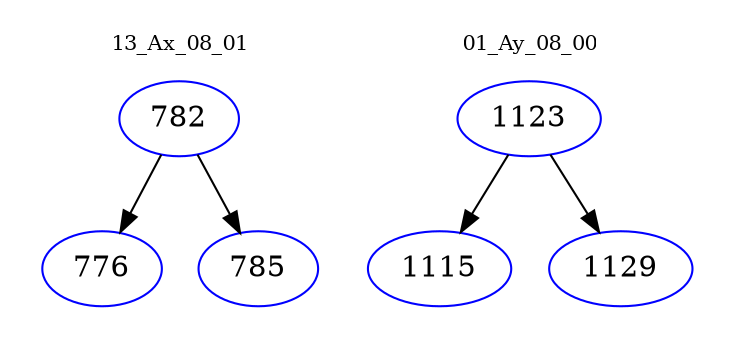 digraph{
subgraph cluster_0 {
color = white
label = "13_Ax_08_01";
fontsize=10;
T0_782 [label="782", color="blue"]
T0_782 -> T0_776 [color="black"]
T0_776 [label="776", color="blue"]
T0_782 -> T0_785 [color="black"]
T0_785 [label="785", color="blue"]
}
subgraph cluster_1 {
color = white
label = "01_Ay_08_00";
fontsize=10;
T1_1123 [label="1123", color="blue"]
T1_1123 -> T1_1115 [color="black"]
T1_1115 [label="1115", color="blue"]
T1_1123 -> T1_1129 [color="black"]
T1_1129 [label="1129", color="blue"]
}
}
